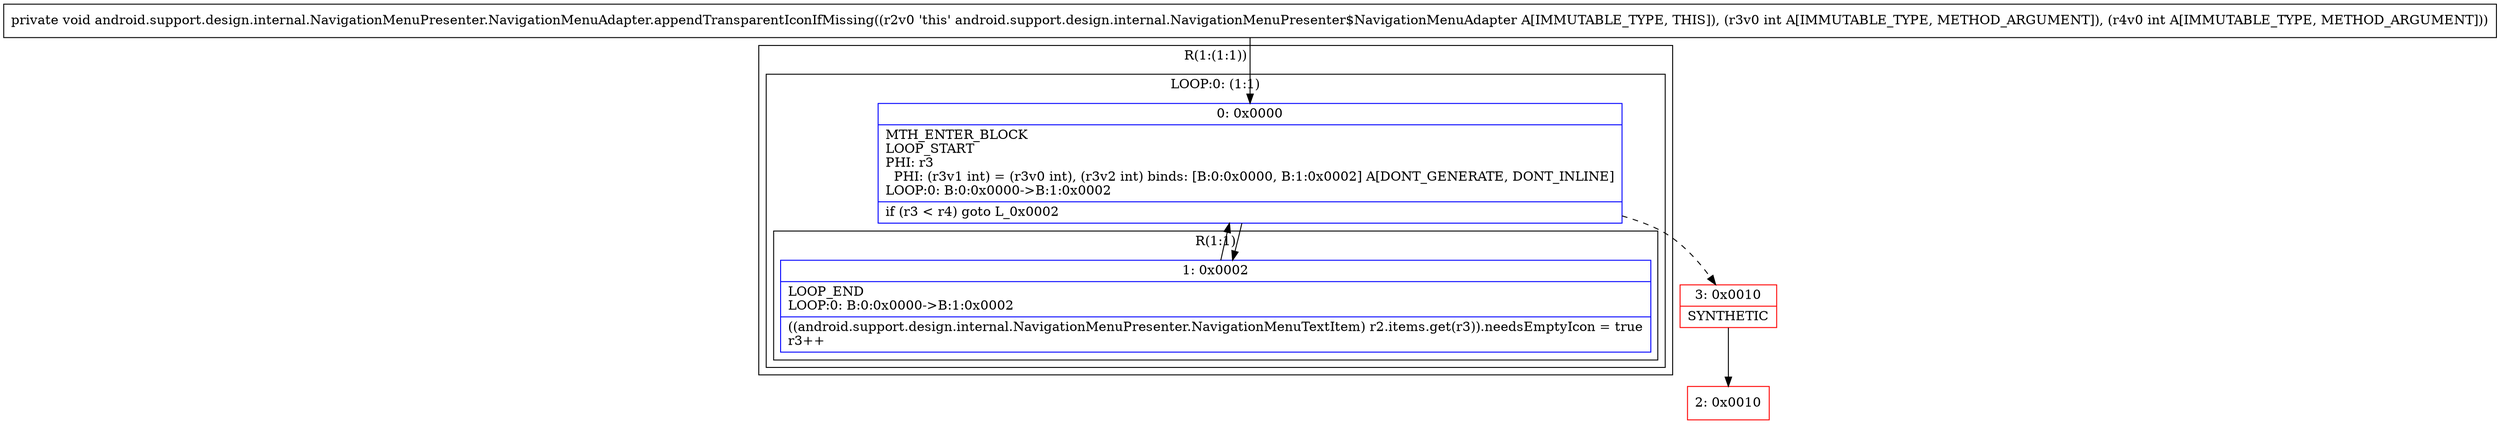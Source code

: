 digraph "CFG forandroid.support.design.internal.NavigationMenuPresenter.NavigationMenuAdapter.appendTransparentIconIfMissing(II)V" {
subgraph cluster_Region_2135920694 {
label = "R(1:(1:1))";
node [shape=record,color=blue];
subgraph cluster_LoopRegion_529494742 {
label = "LOOP:0: (1:1)";
node [shape=record,color=blue];
Node_0 [shape=record,label="{0\:\ 0x0000|MTH_ENTER_BLOCK\lLOOP_START\lPHI: r3 \l  PHI: (r3v1 int) = (r3v0 int), (r3v2 int) binds: [B:0:0x0000, B:1:0x0002] A[DONT_GENERATE, DONT_INLINE]\lLOOP:0: B:0:0x0000\-\>B:1:0x0002\l|if (r3 \< r4) goto L_0x0002\l}"];
subgraph cluster_Region_1252457888 {
label = "R(1:1)";
node [shape=record,color=blue];
Node_1 [shape=record,label="{1\:\ 0x0002|LOOP_END\lLOOP:0: B:0:0x0000\-\>B:1:0x0002\l|((android.support.design.internal.NavigationMenuPresenter.NavigationMenuTextItem) r2.items.get(r3)).needsEmptyIcon = true\lr3++\l}"];
}
}
}
Node_2 [shape=record,color=red,label="{2\:\ 0x0010}"];
Node_3 [shape=record,color=red,label="{3\:\ 0x0010|SYNTHETIC\l}"];
MethodNode[shape=record,label="{private void android.support.design.internal.NavigationMenuPresenter.NavigationMenuAdapter.appendTransparentIconIfMissing((r2v0 'this' android.support.design.internal.NavigationMenuPresenter$NavigationMenuAdapter A[IMMUTABLE_TYPE, THIS]), (r3v0 int A[IMMUTABLE_TYPE, METHOD_ARGUMENT]), (r4v0 int A[IMMUTABLE_TYPE, METHOD_ARGUMENT])) }"];
MethodNode -> Node_0;
Node_0 -> Node_1;
Node_0 -> Node_3[style=dashed];
Node_1 -> Node_0;
Node_3 -> Node_2;
}

